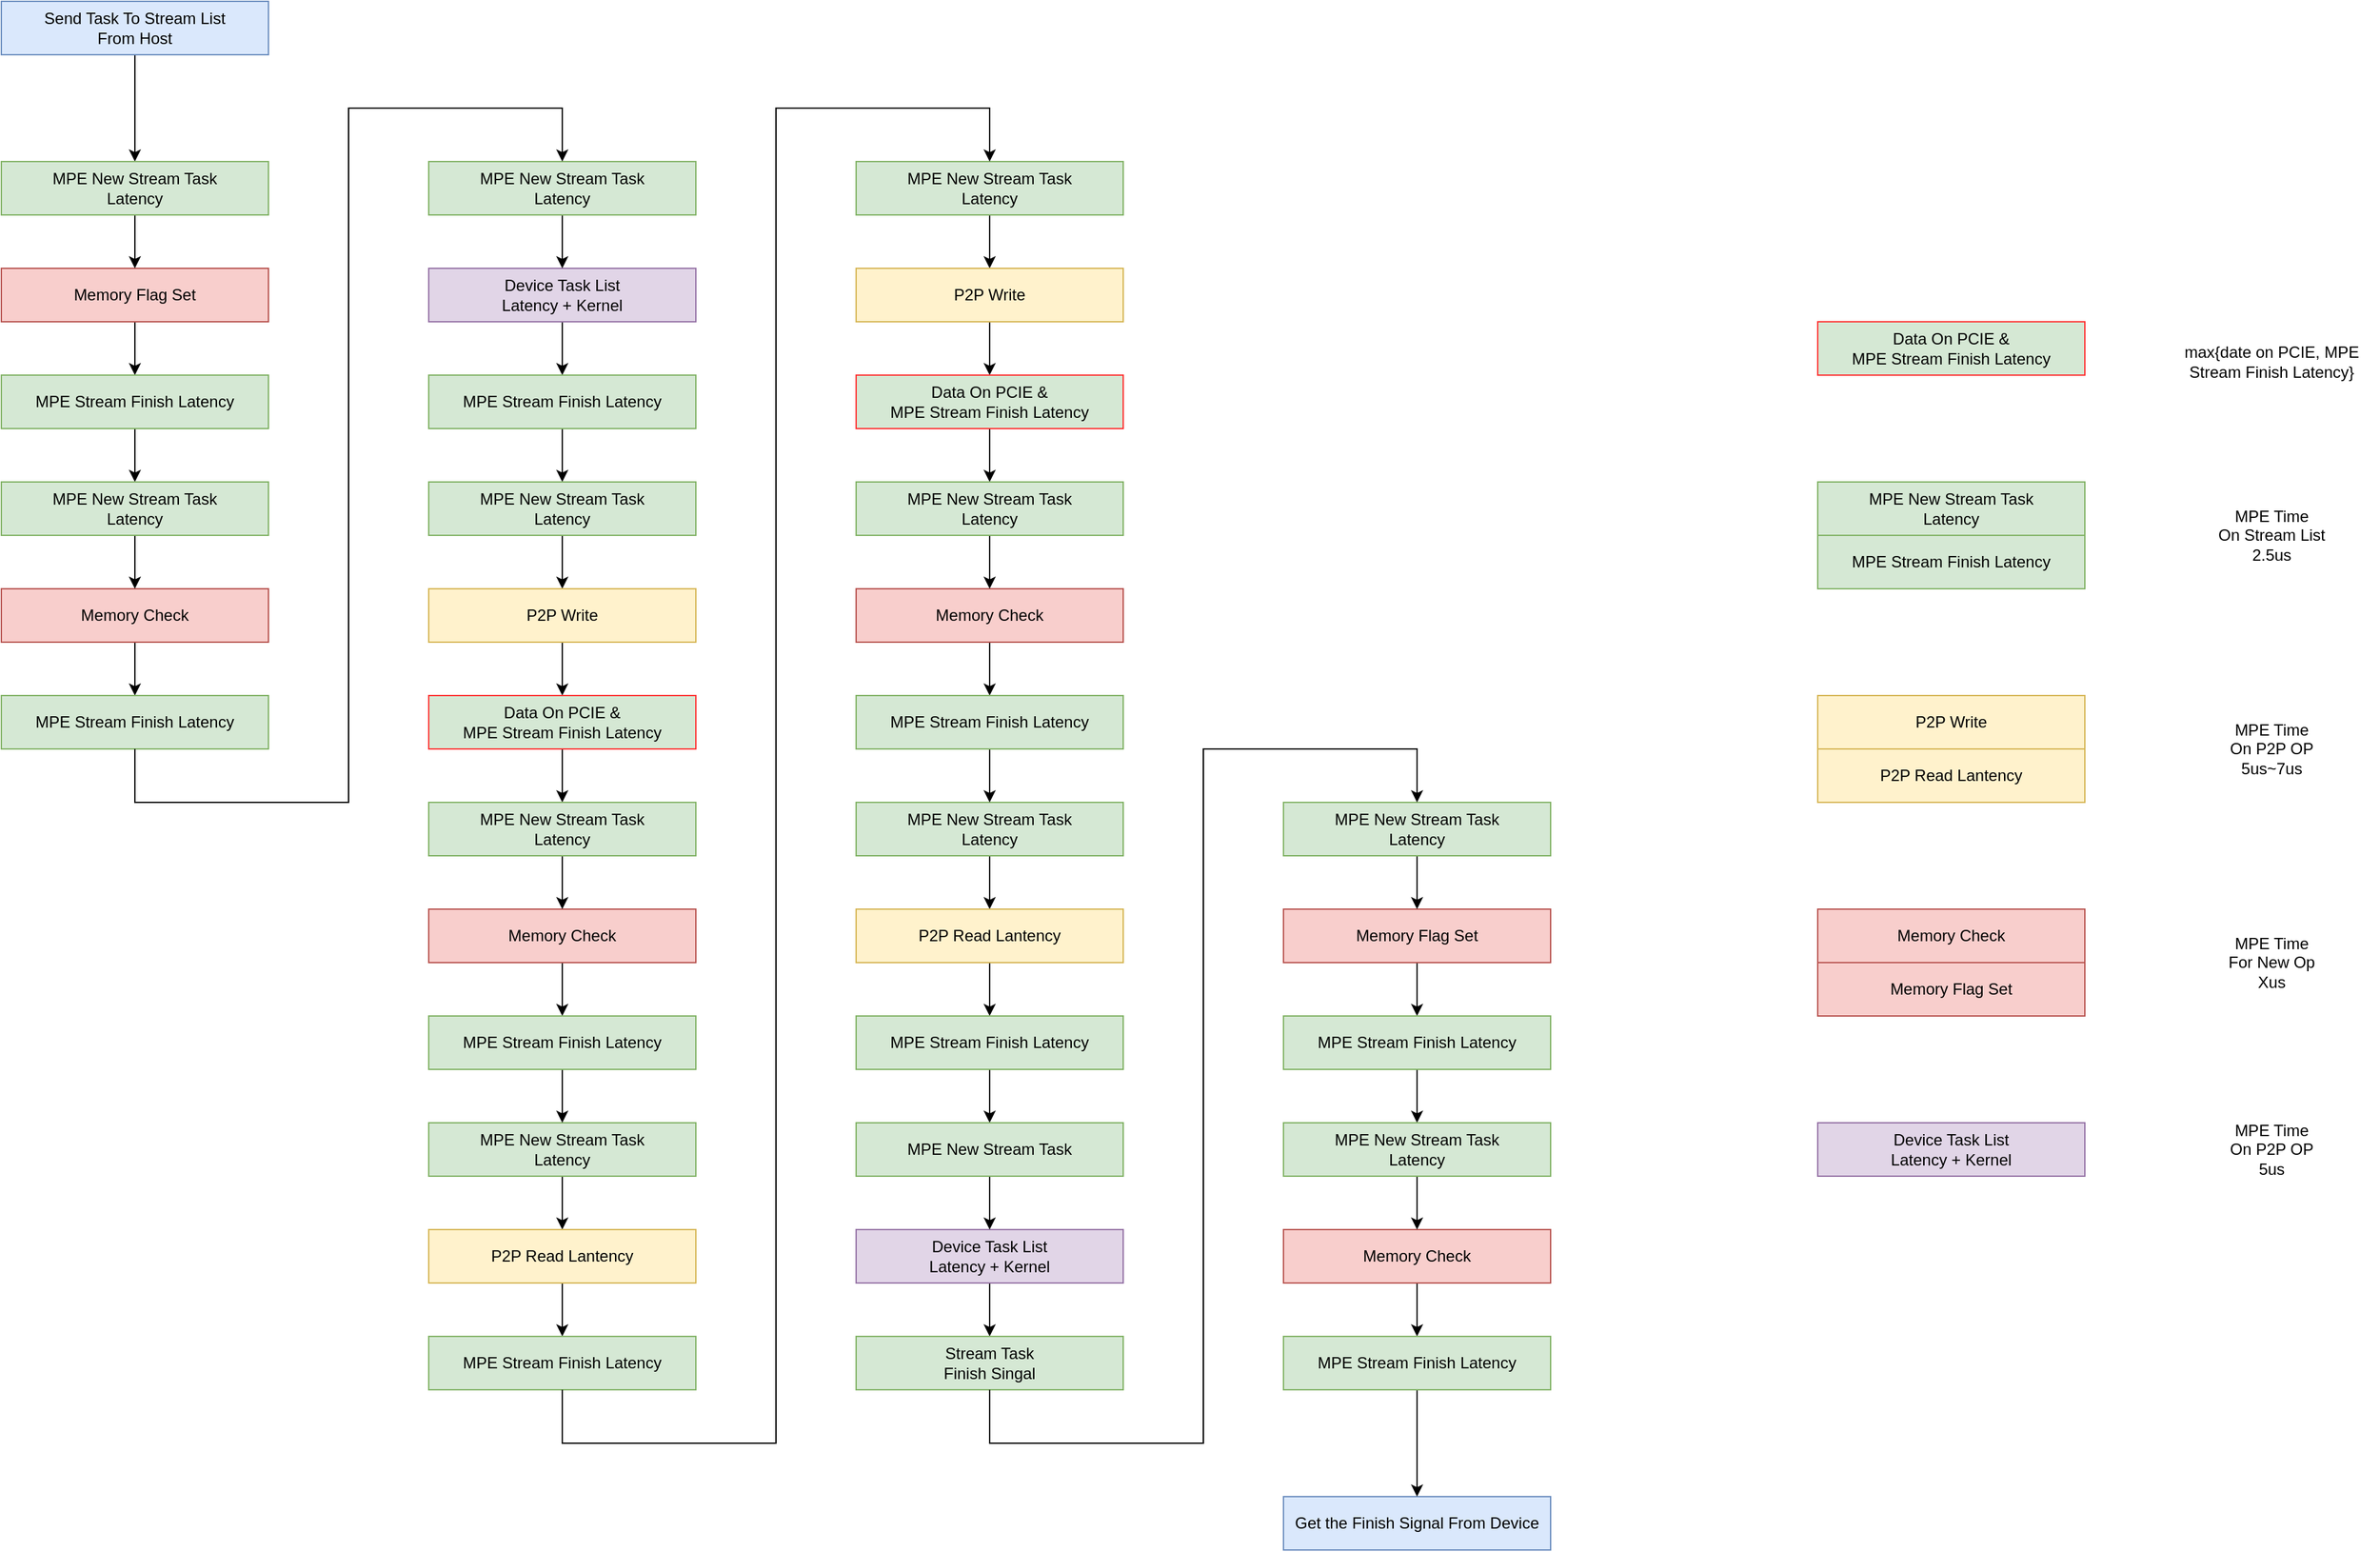 <mxfile version="21.3.8" type="github">
  <diagram name="Page-1" id="VB5cN_S-AMe07vz8CGvR">
    <mxGraphModel dx="3305" dy="1380" grid="1" gridSize="10" guides="1" tooltips="1" connect="1" arrows="1" fold="1" page="1" pageScale="1" pageWidth="850" pageHeight="1100" math="0" shadow="0">
      <root>
        <mxCell id="0" />
        <mxCell id="1" parent="0" />
        <mxCell id="DegDiDHXpYRWOmlaxZdc-3" value="" style="edgeStyle=orthogonalEdgeStyle;rounded=0;orthogonalLoop=1;jettySize=auto;html=1;" parent="1" source="DegDiDHXpYRWOmlaxZdc-1" target="DegDiDHXpYRWOmlaxZdc-2" edge="1">
          <mxGeometry relative="1" as="geometry" />
        </mxCell>
        <mxCell id="DegDiDHXpYRWOmlaxZdc-1" value="Device Task List&lt;br&gt;Latency + Kernel" style="rounded=0;whiteSpace=wrap;html=1;fillColor=#e1d5e7;strokeColor=#9673a6;" parent="1" vertex="1">
          <mxGeometry x="80" y="200" width="200" height="40" as="geometry" />
        </mxCell>
        <mxCell id="DegDiDHXpYRWOmlaxZdc-5" value="" style="edgeStyle=orthogonalEdgeStyle;rounded=0;orthogonalLoop=1;jettySize=auto;html=1;" parent="1" source="DegDiDHXpYRWOmlaxZdc-2" target="DegDiDHXpYRWOmlaxZdc-4" edge="1">
          <mxGeometry relative="1" as="geometry" />
        </mxCell>
        <mxCell id="DegDiDHXpYRWOmlaxZdc-2" value="MPE Stream Finish Latency" style="rounded=0;whiteSpace=wrap;html=1;fillColor=#d5e8d4;strokeColor=#82b366;" parent="1" vertex="1">
          <mxGeometry x="80" y="280" width="200" height="40" as="geometry" />
        </mxCell>
        <mxCell id="DegDiDHXpYRWOmlaxZdc-8" value="" style="edgeStyle=orthogonalEdgeStyle;rounded=0;orthogonalLoop=1;jettySize=auto;html=1;" parent="1" source="DegDiDHXpYRWOmlaxZdc-4" target="DegDiDHXpYRWOmlaxZdc-6" edge="1">
          <mxGeometry relative="1" as="geometry" />
        </mxCell>
        <mxCell id="DegDiDHXpYRWOmlaxZdc-4" value="MPE New Stream Task&lt;br style=&quot;border-color: var(--border-color);&quot;&gt;Latency" style="rounded=0;whiteSpace=wrap;html=1;fillColor=#d5e8d4;strokeColor=#82b366;" parent="1" vertex="1">
          <mxGeometry x="80" y="360" width="200" height="40" as="geometry" />
        </mxCell>
        <mxCell id="DegDiDHXpYRWOmlaxZdc-9" value="" style="edgeStyle=orthogonalEdgeStyle;rounded=0;orthogonalLoop=1;jettySize=auto;html=1;" parent="1" source="DegDiDHXpYRWOmlaxZdc-6" target="DegDiDHXpYRWOmlaxZdc-7" edge="1">
          <mxGeometry relative="1" as="geometry" />
        </mxCell>
        <mxCell id="DegDiDHXpYRWOmlaxZdc-6" value="P2P Write" style="rounded=0;whiteSpace=wrap;html=1;fillColor=#fff2cc;strokeColor=#d6b656;" parent="1" vertex="1">
          <mxGeometry x="80" y="440" width="200" height="40" as="geometry" />
        </mxCell>
        <mxCell id="DegDiDHXpYRWOmlaxZdc-13" value="" style="edgeStyle=orthogonalEdgeStyle;rounded=0;orthogonalLoop=1;jettySize=auto;html=1;" parent="1" source="DegDiDHXpYRWOmlaxZdc-7" target="DegDiDHXpYRWOmlaxZdc-12" edge="1">
          <mxGeometry relative="1" as="geometry" />
        </mxCell>
        <mxCell id="DegDiDHXpYRWOmlaxZdc-7" value="Data On PCIE &amp;amp; &lt;br&gt;MPE Stream Finish Latency" style="rounded=0;whiteSpace=wrap;html=1;fillColor=#d5e8d4;strokeColor=#FF3333;" parent="1" vertex="1">
          <mxGeometry x="80" y="520" width="200" height="40" as="geometry" />
        </mxCell>
        <mxCell id="DegDiDHXpYRWOmlaxZdc-17" value="" style="edgeStyle=orthogonalEdgeStyle;rounded=0;orthogonalLoop=1;jettySize=auto;html=1;" parent="1" source="DegDiDHXpYRWOmlaxZdc-10" target="DegDiDHXpYRWOmlaxZdc-16" edge="1">
          <mxGeometry relative="1" as="geometry" />
        </mxCell>
        <mxCell id="DegDiDHXpYRWOmlaxZdc-10" value="Memory Check" style="rounded=0;whiteSpace=wrap;html=1;fillColor=#f8cecc;strokeColor=#b85450;" parent="1" vertex="1">
          <mxGeometry x="80" y="680" width="200" height="40" as="geometry" />
        </mxCell>
        <mxCell id="DegDiDHXpYRWOmlaxZdc-19" value="" style="edgeStyle=orthogonalEdgeStyle;rounded=0;orthogonalLoop=1;jettySize=auto;html=1;" parent="1" source="DegDiDHXpYRWOmlaxZdc-11" target="DegDiDHXpYRWOmlaxZdc-15" edge="1">
          <mxGeometry relative="1" as="geometry" />
        </mxCell>
        <mxCell id="DegDiDHXpYRWOmlaxZdc-11" value="MPE New Stream Task&lt;br style=&quot;border-color: var(--border-color);&quot;&gt;Latency" style="rounded=0;whiteSpace=wrap;html=1;fillColor=#d5e8d4;strokeColor=#82b366;" parent="1" vertex="1">
          <mxGeometry x="80" y="840" width="200" height="40" as="geometry" />
        </mxCell>
        <mxCell id="DegDiDHXpYRWOmlaxZdc-14" value="" style="edgeStyle=orthogonalEdgeStyle;rounded=0;orthogonalLoop=1;jettySize=auto;html=1;" parent="1" source="DegDiDHXpYRWOmlaxZdc-12" target="DegDiDHXpYRWOmlaxZdc-10" edge="1">
          <mxGeometry relative="1" as="geometry" />
        </mxCell>
        <mxCell id="DegDiDHXpYRWOmlaxZdc-12" value="MPE New Stream Task&lt;br style=&quot;border-color: var(--border-color);&quot;&gt;Latency" style="rounded=0;whiteSpace=wrap;html=1;fillColor=#d5e8d4;strokeColor=#82b366;" parent="1" vertex="1">
          <mxGeometry x="80" y="600" width="200" height="40" as="geometry" />
        </mxCell>
        <mxCell id="DegDiDHXpYRWOmlaxZdc-24" value="" style="edgeStyle=orthogonalEdgeStyle;rounded=0;orthogonalLoop=1;jettySize=auto;html=1;" parent="1" source="DegDiDHXpYRWOmlaxZdc-15" target="DegDiDHXpYRWOmlaxZdc-22" edge="1">
          <mxGeometry relative="1" as="geometry" />
        </mxCell>
        <mxCell id="DegDiDHXpYRWOmlaxZdc-15" value="P2P Read Lantency" style="rounded=0;whiteSpace=wrap;html=1;fillColor=#fff2cc;strokeColor=#d6b656;" parent="1" vertex="1">
          <mxGeometry x="80" y="920" width="200" height="40" as="geometry" />
        </mxCell>
        <mxCell id="DegDiDHXpYRWOmlaxZdc-18" value="" style="edgeStyle=orthogonalEdgeStyle;rounded=0;orthogonalLoop=1;jettySize=auto;html=1;" parent="1" source="DegDiDHXpYRWOmlaxZdc-16" target="DegDiDHXpYRWOmlaxZdc-11" edge="1">
          <mxGeometry relative="1" as="geometry" />
        </mxCell>
        <mxCell id="DegDiDHXpYRWOmlaxZdc-16" value="MPE Stream Finish Latency" style="rounded=0;whiteSpace=wrap;html=1;fillColor=#d5e8d4;strokeColor=#82b366;" parent="1" vertex="1">
          <mxGeometry x="80" y="760" width="200" height="40" as="geometry" />
        </mxCell>
        <mxCell id="DegDiDHXpYRWOmlaxZdc-21" value="" style="edgeStyle=orthogonalEdgeStyle;rounded=0;orthogonalLoop=1;jettySize=auto;html=1;" parent="1" source="DegDiDHXpYRWOmlaxZdc-20" target="DegDiDHXpYRWOmlaxZdc-1" edge="1">
          <mxGeometry relative="1" as="geometry" />
        </mxCell>
        <mxCell id="DegDiDHXpYRWOmlaxZdc-20" value="MPE New Stream Task&lt;br style=&quot;border-color: var(--border-color);&quot;&gt;Latency" style="rounded=0;whiteSpace=wrap;html=1;fillColor=#d5e8d4;strokeColor=#82b366;" parent="1" vertex="1">
          <mxGeometry x="80" y="120" width="200" height="40" as="geometry" />
        </mxCell>
        <mxCell id="DegDiDHXpYRWOmlaxZdc-22" value="MPE Stream Finish Latency" style="rounded=0;whiteSpace=wrap;html=1;fillColor=#d5e8d4;strokeColor=#82b366;" parent="1" vertex="1">
          <mxGeometry x="80" y="1000" width="200" height="40" as="geometry" />
        </mxCell>
        <mxCell id="DegDiDHXpYRWOmlaxZdc-28" value="" style="edgeStyle=orthogonalEdgeStyle;rounded=0;orthogonalLoop=1;jettySize=auto;html=1;" parent="1" source="DegDiDHXpYRWOmlaxZdc-29" target="DegDiDHXpYRWOmlaxZdc-31" edge="1">
          <mxGeometry relative="1" as="geometry" />
        </mxCell>
        <mxCell id="DegDiDHXpYRWOmlaxZdc-29" value="MPE New Stream Task&lt;br style=&quot;border-color: var(--border-color);&quot;&gt;Latency" style="rounded=0;whiteSpace=wrap;html=1;fillColor=#d5e8d4;strokeColor=#82b366;" parent="1" vertex="1">
          <mxGeometry x="400" y="120" width="200" height="40" as="geometry" />
        </mxCell>
        <mxCell id="DegDiDHXpYRWOmlaxZdc-30" value="" style="edgeStyle=orthogonalEdgeStyle;rounded=0;orthogonalLoop=1;jettySize=auto;html=1;" parent="1" source="DegDiDHXpYRWOmlaxZdc-31" target="DegDiDHXpYRWOmlaxZdc-33" edge="1">
          <mxGeometry relative="1" as="geometry" />
        </mxCell>
        <mxCell id="DegDiDHXpYRWOmlaxZdc-31" value="P2P Write" style="rounded=0;whiteSpace=wrap;html=1;fillColor=#fff2cc;strokeColor=#d6b656;" parent="1" vertex="1">
          <mxGeometry x="400" y="200" width="200" height="40" as="geometry" />
        </mxCell>
        <mxCell id="DegDiDHXpYRWOmlaxZdc-32" value="" style="edgeStyle=orthogonalEdgeStyle;rounded=0;orthogonalLoop=1;jettySize=auto;html=1;" parent="1" source="DegDiDHXpYRWOmlaxZdc-33" target="DegDiDHXpYRWOmlaxZdc-39" edge="1">
          <mxGeometry relative="1" as="geometry" />
        </mxCell>
        <mxCell id="DegDiDHXpYRWOmlaxZdc-33" value="Data On PCIE &amp;amp; &lt;br&gt;MPE Stream Finish Latency" style="rounded=0;whiteSpace=wrap;html=1;fillColor=#d5e8d4;strokeColor=#FF3333;" parent="1" vertex="1">
          <mxGeometry x="400" y="280" width="200" height="40" as="geometry" />
        </mxCell>
        <mxCell id="DegDiDHXpYRWOmlaxZdc-34" value="" style="edgeStyle=orthogonalEdgeStyle;rounded=0;orthogonalLoop=1;jettySize=auto;html=1;" parent="1" source="DegDiDHXpYRWOmlaxZdc-35" target="DegDiDHXpYRWOmlaxZdc-43" edge="1">
          <mxGeometry relative="1" as="geometry" />
        </mxCell>
        <mxCell id="DegDiDHXpYRWOmlaxZdc-35" value="Memory Check" style="rounded=0;whiteSpace=wrap;html=1;fillColor=#f8cecc;strokeColor=#b85450;" parent="1" vertex="1">
          <mxGeometry x="400" y="440" width="200" height="40" as="geometry" />
        </mxCell>
        <mxCell id="DegDiDHXpYRWOmlaxZdc-36" value="" style="edgeStyle=orthogonalEdgeStyle;rounded=0;orthogonalLoop=1;jettySize=auto;html=1;" parent="1" source="DegDiDHXpYRWOmlaxZdc-37" target="DegDiDHXpYRWOmlaxZdc-41" edge="1">
          <mxGeometry relative="1" as="geometry" />
        </mxCell>
        <mxCell id="DegDiDHXpYRWOmlaxZdc-37" value="MPE New Stream Task&lt;br style=&quot;border-color: var(--border-color);&quot;&gt;Latency" style="rounded=0;whiteSpace=wrap;html=1;fillColor=#d5e8d4;strokeColor=#82b366;" parent="1" vertex="1">
          <mxGeometry x="400" y="600" width="200" height="40" as="geometry" />
        </mxCell>
        <mxCell id="DegDiDHXpYRWOmlaxZdc-38" value="" style="edgeStyle=orthogonalEdgeStyle;rounded=0;orthogonalLoop=1;jettySize=auto;html=1;" parent="1" source="DegDiDHXpYRWOmlaxZdc-39" target="DegDiDHXpYRWOmlaxZdc-35" edge="1">
          <mxGeometry relative="1" as="geometry" />
        </mxCell>
        <mxCell id="DegDiDHXpYRWOmlaxZdc-39" value="MPE New Stream Task&lt;br style=&quot;border-color: var(--border-color);&quot;&gt;Latency" style="rounded=0;whiteSpace=wrap;html=1;fillColor=#d5e8d4;strokeColor=#82b366;" parent="1" vertex="1">
          <mxGeometry x="400" y="360" width="200" height="40" as="geometry" />
        </mxCell>
        <mxCell id="DegDiDHXpYRWOmlaxZdc-40" value="" style="edgeStyle=orthogonalEdgeStyle;rounded=0;orthogonalLoop=1;jettySize=auto;html=1;" parent="1" source="DegDiDHXpYRWOmlaxZdc-41" target="DegDiDHXpYRWOmlaxZdc-44" edge="1">
          <mxGeometry relative="1" as="geometry" />
        </mxCell>
        <mxCell id="DegDiDHXpYRWOmlaxZdc-41" value="P2P Read Lantency" style="rounded=0;whiteSpace=wrap;html=1;fillColor=#fff2cc;strokeColor=#d6b656;" parent="1" vertex="1">
          <mxGeometry x="400" y="680" width="200" height="40" as="geometry" />
        </mxCell>
        <mxCell id="DegDiDHXpYRWOmlaxZdc-42" value="" style="edgeStyle=orthogonalEdgeStyle;rounded=0;orthogonalLoop=1;jettySize=auto;html=1;" parent="1" source="DegDiDHXpYRWOmlaxZdc-43" target="DegDiDHXpYRWOmlaxZdc-37" edge="1">
          <mxGeometry relative="1" as="geometry" />
        </mxCell>
        <mxCell id="DegDiDHXpYRWOmlaxZdc-43" value="MPE Stream Finish Latency" style="rounded=0;whiteSpace=wrap;html=1;fillColor=#d5e8d4;strokeColor=#82b366;" parent="1" vertex="1">
          <mxGeometry x="400" y="520" width="200" height="40" as="geometry" />
        </mxCell>
        <mxCell id="DegDiDHXpYRWOmlaxZdc-57" value="" style="edgeStyle=orthogonalEdgeStyle;rounded=0;orthogonalLoop=1;jettySize=auto;html=1;" parent="1" source="DegDiDHXpYRWOmlaxZdc-44" target="DegDiDHXpYRWOmlaxZdc-51" edge="1">
          <mxGeometry relative="1" as="geometry" />
        </mxCell>
        <mxCell id="DegDiDHXpYRWOmlaxZdc-44" value="MPE Stream Finish Latency" style="rounded=0;whiteSpace=wrap;html=1;fillColor=#d5e8d4;strokeColor=#82b366;" parent="1" vertex="1">
          <mxGeometry x="400" y="760" width="200" height="40" as="geometry" />
        </mxCell>
        <mxCell id="DegDiDHXpYRWOmlaxZdc-45" value="" style="edgeStyle=orthogonalEdgeStyle;rounded=0;orthogonalLoop=1;jettySize=auto;html=1;" parent="1" source="DegDiDHXpYRWOmlaxZdc-46" target="DegDiDHXpYRWOmlaxZdc-48" edge="1">
          <mxGeometry relative="1" as="geometry" />
        </mxCell>
        <mxCell id="DegDiDHXpYRWOmlaxZdc-46" value="Device Task List&lt;br&gt;Latency + Kernel" style="rounded=0;whiteSpace=wrap;html=1;fillColor=#e1d5e7;strokeColor=#9673a6;" parent="1" vertex="1">
          <mxGeometry x="400" y="920" width="200" height="40" as="geometry" />
        </mxCell>
        <mxCell id="DegDiDHXpYRWOmlaxZdc-48" value="Stream Task &lt;br&gt;Finish Singal" style="rounded=0;whiteSpace=wrap;html=1;fillColor=#d5e8d4;strokeColor=#82b366;" parent="1" vertex="1">
          <mxGeometry x="400" y="1000" width="200" height="40" as="geometry" />
        </mxCell>
        <mxCell id="DegDiDHXpYRWOmlaxZdc-50" value="" style="edgeStyle=orthogonalEdgeStyle;rounded=0;orthogonalLoop=1;jettySize=auto;html=1;" parent="1" source="DegDiDHXpYRWOmlaxZdc-51" target="DegDiDHXpYRWOmlaxZdc-46" edge="1">
          <mxGeometry relative="1" as="geometry" />
        </mxCell>
        <mxCell id="DegDiDHXpYRWOmlaxZdc-51" value="MPE New Stream Task" style="rounded=0;whiteSpace=wrap;html=1;fillColor=#d5e8d4;strokeColor=#82b366;" parent="1" vertex="1">
          <mxGeometry x="400" y="840" width="200" height="40" as="geometry" />
        </mxCell>
        <mxCell id="UWGrNj0p_6O4MV1hpWf9-7" value="" style="edgeStyle=orthogonalEdgeStyle;rounded=0;orthogonalLoop=1;jettySize=auto;html=1;" edge="1" parent="1" source="DegDiDHXpYRWOmlaxZdc-52" target="UWGrNj0p_6O4MV1hpWf9-2">
          <mxGeometry relative="1" as="geometry" />
        </mxCell>
        <mxCell id="DegDiDHXpYRWOmlaxZdc-52" value="Send Task To Stream List&lt;br&gt;From Host" style="rounded=0;whiteSpace=wrap;html=1;fillColor=#dae8fc;strokeColor=#6c8ebf;" parent="1" vertex="1">
          <mxGeometry x="-240" width="200" height="40" as="geometry" />
        </mxCell>
        <mxCell id="DegDiDHXpYRWOmlaxZdc-53" value="Get the Finish Signal From Device" style="rounded=0;whiteSpace=wrap;html=1;fillColor=#dae8fc;strokeColor=#6c8ebf;" parent="1" vertex="1">
          <mxGeometry x="720" y="1120" width="200" height="40" as="geometry" />
        </mxCell>
        <mxCell id="DegDiDHXpYRWOmlaxZdc-56" value="" style="endArrow=classic;html=1;rounded=0;exitX=0.5;exitY=1;exitDx=0;exitDy=0;entryX=0.5;entryY=0;entryDx=0;entryDy=0;" parent="1" source="DegDiDHXpYRWOmlaxZdc-22" target="DegDiDHXpYRWOmlaxZdc-29" edge="1">
          <mxGeometry width="50" height="50" relative="1" as="geometry">
            <mxPoint x="390" y="740" as="sourcePoint" />
            <mxPoint x="360" y="260" as="targetPoint" />
            <Array as="points">
              <mxPoint x="180" y="1080" />
              <mxPoint x="340" y="1080" />
              <mxPoint x="340" y="80" />
              <mxPoint x="500" y="80" />
            </Array>
          </mxGeometry>
        </mxCell>
        <mxCell id="DegDiDHXpYRWOmlaxZdc-58" value="Data On PCIE &amp;amp; &lt;br&gt;MPE Stream Finish Latency" style="rounded=0;whiteSpace=wrap;html=1;fillColor=#d5e8d4;strokeColor=#FF3333;" parent="1" vertex="1">
          <mxGeometry x="1120" y="240" width="200" height="40" as="geometry" />
        </mxCell>
        <mxCell id="DegDiDHXpYRWOmlaxZdc-60" value="max{date on PCIE, MPE Stream Finish Latency}" style="text;html=1;strokeColor=none;fillColor=none;align=center;verticalAlign=middle;whiteSpace=wrap;rounded=0;" parent="1" vertex="1">
          <mxGeometry x="1380" y="240" width="160" height="60" as="geometry" />
        </mxCell>
        <mxCell id="DegDiDHXpYRWOmlaxZdc-61" value="MPE New Stream Task&lt;br style=&quot;border-color: var(--border-color);&quot;&gt;Latency" style="rounded=0;whiteSpace=wrap;html=1;fillColor=#d5e8d4;strokeColor=#82b366;" parent="1" vertex="1">
          <mxGeometry x="1120" y="360" width="200" height="40" as="geometry" />
        </mxCell>
        <mxCell id="DegDiDHXpYRWOmlaxZdc-62" value="MPE Time &lt;br&gt;On Stream List&lt;br&gt;2.5us" style="text;html=1;strokeColor=none;fillColor=none;align=center;verticalAlign=middle;whiteSpace=wrap;rounded=0;" parent="1" vertex="1">
          <mxGeometry x="1400" y="380" width="120" height="40" as="geometry" />
        </mxCell>
        <mxCell id="DegDiDHXpYRWOmlaxZdc-63" value="MPE Stream Finish Latency" style="rounded=0;whiteSpace=wrap;html=1;fillColor=#d5e8d4;strokeColor=#82b366;" parent="1" vertex="1">
          <mxGeometry x="1120" y="400" width="200" height="40" as="geometry" />
        </mxCell>
        <mxCell id="DegDiDHXpYRWOmlaxZdc-64" value="P2P Write" style="rounded=0;whiteSpace=wrap;html=1;fillColor=#fff2cc;strokeColor=#d6b656;" parent="1" vertex="1">
          <mxGeometry x="1120" y="520" width="200" height="40" as="geometry" />
        </mxCell>
        <mxCell id="DegDiDHXpYRWOmlaxZdc-65" value="MPE Time &lt;br&gt;On P2P OP&lt;br&gt;5us~7us" style="text;html=1;strokeColor=none;fillColor=none;align=center;verticalAlign=middle;whiteSpace=wrap;rounded=0;" parent="1" vertex="1">
          <mxGeometry x="1400" y="540" width="120" height="40" as="geometry" />
        </mxCell>
        <mxCell id="DegDiDHXpYRWOmlaxZdc-66" value="Memory Check" style="rounded=0;whiteSpace=wrap;html=1;fillColor=#f8cecc;strokeColor=#b85450;" parent="1" vertex="1">
          <mxGeometry x="1120" y="680" width="200" height="40" as="geometry" />
        </mxCell>
        <mxCell id="DegDiDHXpYRWOmlaxZdc-67" value="MPE Time &lt;br&gt;For New Op&lt;br&gt;Xus" style="text;html=1;strokeColor=none;fillColor=none;align=center;verticalAlign=middle;whiteSpace=wrap;rounded=0;" parent="1" vertex="1">
          <mxGeometry x="1400" y="700" width="120" height="40" as="geometry" />
        </mxCell>
        <mxCell id="DegDiDHXpYRWOmlaxZdc-69" value="MPE Time &lt;br&gt;On P2P OP &lt;br&gt;5us" style="text;html=1;strokeColor=none;fillColor=none;align=center;verticalAlign=middle;whiteSpace=wrap;rounded=0;" parent="1" vertex="1">
          <mxGeometry x="1400" y="840" width="120" height="40" as="geometry" />
        </mxCell>
        <mxCell id="DegDiDHXpYRWOmlaxZdc-71" value="P2P Read Lantency" style="rounded=0;whiteSpace=wrap;html=1;fillColor=#fff2cc;strokeColor=#d6b656;" parent="1" vertex="1">
          <mxGeometry x="1120" y="560" width="200" height="40" as="geometry" />
        </mxCell>
        <mxCell id="DegDiDHXpYRWOmlaxZdc-73" value="Device Task List&lt;br&gt;Latency + Kernel" style="rounded=0;whiteSpace=wrap;html=1;fillColor=#e1d5e7;strokeColor=#9673a6;" parent="1" vertex="1">
          <mxGeometry x="1120" y="840" width="200" height="40" as="geometry" />
        </mxCell>
        <mxCell id="UWGrNj0p_6O4MV1hpWf9-9" value="" style="edgeStyle=orthogonalEdgeStyle;rounded=0;orthogonalLoop=1;jettySize=auto;html=1;" edge="1" parent="1" source="UWGrNj0p_6O4MV1hpWf9-1" target="UWGrNj0p_6O4MV1hpWf9-3">
          <mxGeometry relative="1" as="geometry" />
        </mxCell>
        <mxCell id="UWGrNj0p_6O4MV1hpWf9-1" value="Memory Flag Set" style="rounded=0;whiteSpace=wrap;html=1;fillColor=#f8cecc;strokeColor=#b85450;" vertex="1" parent="1">
          <mxGeometry x="-240" y="200" width="200" height="40" as="geometry" />
        </mxCell>
        <mxCell id="UWGrNj0p_6O4MV1hpWf9-8" value="" style="edgeStyle=orthogonalEdgeStyle;rounded=0;orthogonalLoop=1;jettySize=auto;html=1;" edge="1" parent="1" source="UWGrNj0p_6O4MV1hpWf9-2" target="UWGrNj0p_6O4MV1hpWf9-1">
          <mxGeometry relative="1" as="geometry" />
        </mxCell>
        <mxCell id="UWGrNj0p_6O4MV1hpWf9-2" value="MPE New Stream Task&lt;br style=&quot;border-color: var(--border-color);&quot;&gt;Latency" style="rounded=0;whiteSpace=wrap;html=1;fillColor=#d5e8d4;strokeColor=#82b366;" vertex="1" parent="1">
          <mxGeometry x="-240" y="120" width="200" height="40" as="geometry" />
        </mxCell>
        <mxCell id="UWGrNj0p_6O4MV1hpWf9-10" value="" style="edgeStyle=orthogonalEdgeStyle;rounded=0;orthogonalLoop=1;jettySize=auto;html=1;" edge="1" parent="1" source="UWGrNj0p_6O4MV1hpWf9-3" target="UWGrNj0p_6O4MV1hpWf9-5">
          <mxGeometry relative="1" as="geometry" />
        </mxCell>
        <mxCell id="UWGrNj0p_6O4MV1hpWf9-3" value="MPE Stream Finish Latency" style="rounded=0;whiteSpace=wrap;html=1;fillColor=#d5e8d4;strokeColor=#82b366;" vertex="1" parent="1">
          <mxGeometry x="-240" y="280" width="200" height="40" as="geometry" />
        </mxCell>
        <mxCell id="UWGrNj0p_6O4MV1hpWf9-12" value="" style="edgeStyle=orthogonalEdgeStyle;rounded=0;orthogonalLoop=1;jettySize=auto;html=1;" edge="1" parent="1" source="UWGrNj0p_6O4MV1hpWf9-4" target="UWGrNj0p_6O4MV1hpWf9-6">
          <mxGeometry relative="1" as="geometry" />
        </mxCell>
        <mxCell id="UWGrNj0p_6O4MV1hpWf9-4" value="Memory Check" style="rounded=0;whiteSpace=wrap;html=1;fillColor=#f8cecc;strokeColor=#b85450;" vertex="1" parent="1">
          <mxGeometry x="-240" y="440" width="200" height="40" as="geometry" />
        </mxCell>
        <mxCell id="UWGrNj0p_6O4MV1hpWf9-11" value="" style="edgeStyle=orthogonalEdgeStyle;rounded=0;orthogonalLoop=1;jettySize=auto;html=1;" edge="1" parent="1" source="UWGrNj0p_6O4MV1hpWf9-5" target="UWGrNj0p_6O4MV1hpWf9-4">
          <mxGeometry relative="1" as="geometry" />
        </mxCell>
        <mxCell id="UWGrNj0p_6O4MV1hpWf9-5" value="MPE New Stream Task&lt;br style=&quot;border-color: var(--border-color);&quot;&gt;Latency" style="rounded=0;whiteSpace=wrap;html=1;fillColor=#d5e8d4;strokeColor=#82b366;" vertex="1" parent="1">
          <mxGeometry x="-240" y="360" width="200" height="40" as="geometry" />
        </mxCell>
        <mxCell id="UWGrNj0p_6O4MV1hpWf9-6" value="MPE Stream Finish Latency" style="rounded=0;whiteSpace=wrap;html=1;fillColor=#d5e8d4;strokeColor=#82b366;" vertex="1" parent="1">
          <mxGeometry x="-240" y="520" width="200" height="40" as="geometry" />
        </mxCell>
        <mxCell id="UWGrNj0p_6O4MV1hpWf9-13" value="" style="endArrow=classic;html=1;rounded=0;exitX=0.5;exitY=1;exitDx=0;exitDy=0;entryX=0.5;entryY=0;entryDx=0;entryDy=0;" edge="1" parent="1" source="UWGrNj0p_6O4MV1hpWf9-6" target="DegDiDHXpYRWOmlaxZdc-20">
          <mxGeometry width="50" height="50" relative="1" as="geometry">
            <mxPoint x="360" y="320" as="sourcePoint" />
            <mxPoint x="410" y="270" as="targetPoint" />
            <Array as="points">
              <mxPoint x="-140" y="600" />
              <mxPoint x="20" y="600" />
              <mxPoint x="20" y="80" />
              <mxPoint x="180" y="80" />
            </Array>
          </mxGeometry>
        </mxCell>
        <mxCell id="UWGrNj0p_6O4MV1hpWf9-14" value="Memory Flag Set" style="rounded=0;whiteSpace=wrap;html=1;fillColor=#f8cecc;strokeColor=#b85450;" vertex="1" parent="1">
          <mxGeometry x="1120" y="720" width="200" height="40" as="geometry" />
        </mxCell>
        <mxCell id="UWGrNj0p_6O4MV1hpWf9-15" value="" style="edgeStyle=orthogonalEdgeStyle;rounded=0;orthogonalLoop=1;jettySize=auto;html=1;" edge="1" parent="1" source="UWGrNj0p_6O4MV1hpWf9-16" target="UWGrNj0p_6O4MV1hpWf9-20">
          <mxGeometry relative="1" as="geometry" />
        </mxCell>
        <mxCell id="UWGrNj0p_6O4MV1hpWf9-16" value="Memory Flag Set" style="rounded=0;whiteSpace=wrap;html=1;fillColor=#f8cecc;strokeColor=#b85450;" vertex="1" parent="1">
          <mxGeometry x="720" y="680" width="200" height="40" as="geometry" />
        </mxCell>
        <mxCell id="UWGrNj0p_6O4MV1hpWf9-17" value="" style="edgeStyle=orthogonalEdgeStyle;rounded=0;orthogonalLoop=1;jettySize=auto;html=1;" edge="1" parent="1" source="UWGrNj0p_6O4MV1hpWf9-18" target="UWGrNj0p_6O4MV1hpWf9-16">
          <mxGeometry relative="1" as="geometry" />
        </mxCell>
        <mxCell id="UWGrNj0p_6O4MV1hpWf9-18" value="MPE New Stream Task&lt;br style=&quot;border-color: var(--border-color);&quot;&gt;Latency" style="rounded=0;whiteSpace=wrap;html=1;fillColor=#d5e8d4;strokeColor=#82b366;" vertex="1" parent="1">
          <mxGeometry x="720" y="600" width="200" height="40" as="geometry" />
        </mxCell>
        <mxCell id="UWGrNj0p_6O4MV1hpWf9-19" value="" style="edgeStyle=orthogonalEdgeStyle;rounded=0;orthogonalLoop=1;jettySize=auto;html=1;" edge="1" parent="1" source="UWGrNj0p_6O4MV1hpWf9-20" target="UWGrNj0p_6O4MV1hpWf9-24">
          <mxGeometry relative="1" as="geometry" />
        </mxCell>
        <mxCell id="UWGrNj0p_6O4MV1hpWf9-20" value="MPE Stream Finish Latency" style="rounded=0;whiteSpace=wrap;html=1;fillColor=#d5e8d4;strokeColor=#82b366;" vertex="1" parent="1">
          <mxGeometry x="720" y="760" width="200" height="40" as="geometry" />
        </mxCell>
        <mxCell id="UWGrNj0p_6O4MV1hpWf9-21" value="" style="edgeStyle=orthogonalEdgeStyle;rounded=0;orthogonalLoop=1;jettySize=auto;html=1;" edge="1" parent="1" source="UWGrNj0p_6O4MV1hpWf9-22" target="UWGrNj0p_6O4MV1hpWf9-25">
          <mxGeometry relative="1" as="geometry" />
        </mxCell>
        <mxCell id="UWGrNj0p_6O4MV1hpWf9-22" value="Memory Check" style="rounded=0;whiteSpace=wrap;html=1;fillColor=#f8cecc;strokeColor=#b85450;" vertex="1" parent="1">
          <mxGeometry x="720" y="920" width="200" height="40" as="geometry" />
        </mxCell>
        <mxCell id="UWGrNj0p_6O4MV1hpWf9-23" value="" style="edgeStyle=orthogonalEdgeStyle;rounded=0;orthogonalLoop=1;jettySize=auto;html=1;" edge="1" parent="1" source="UWGrNj0p_6O4MV1hpWf9-24" target="UWGrNj0p_6O4MV1hpWf9-22">
          <mxGeometry relative="1" as="geometry" />
        </mxCell>
        <mxCell id="UWGrNj0p_6O4MV1hpWf9-24" value="MPE New Stream Task&lt;br style=&quot;border-color: var(--border-color);&quot;&gt;Latency" style="rounded=0;whiteSpace=wrap;html=1;fillColor=#d5e8d4;strokeColor=#82b366;" vertex="1" parent="1">
          <mxGeometry x="720" y="840" width="200" height="40" as="geometry" />
        </mxCell>
        <mxCell id="UWGrNj0p_6O4MV1hpWf9-26" value="" style="edgeStyle=orthogonalEdgeStyle;rounded=0;orthogonalLoop=1;jettySize=auto;html=1;" edge="1" parent="1" source="UWGrNj0p_6O4MV1hpWf9-25" target="DegDiDHXpYRWOmlaxZdc-53">
          <mxGeometry relative="1" as="geometry" />
        </mxCell>
        <mxCell id="UWGrNj0p_6O4MV1hpWf9-25" value="MPE Stream Finish Latency" style="rounded=0;whiteSpace=wrap;html=1;fillColor=#d5e8d4;strokeColor=#82b366;" vertex="1" parent="1">
          <mxGeometry x="720" y="1000" width="200" height="40" as="geometry" />
        </mxCell>
        <mxCell id="UWGrNj0p_6O4MV1hpWf9-27" value="" style="endArrow=classic;html=1;rounded=0;exitX=0.5;exitY=1;exitDx=0;exitDy=0;entryX=0.5;entryY=0;entryDx=0;entryDy=0;" edge="1" parent="1" source="DegDiDHXpYRWOmlaxZdc-48" target="UWGrNj0p_6O4MV1hpWf9-18">
          <mxGeometry width="50" height="50" relative="1" as="geometry">
            <mxPoint x="650" y="700" as="sourcePoint" />
            <mxPoint x="700" y="650" as="targetPoint" />
            <Array as="points">
              <mxPoint x="500" y="1080" />
              <mxPoint x="660" y="1080" />
              <mxPoint x="660" y="560" />
              <mxPoint x="820" y="560" />
            </Array>
          </mxGeometry>
        </mxCell>
      </root>
    </mxGraphModel>
  </diagram>
</mxfile>
